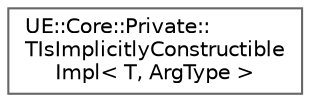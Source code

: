 digraph "Graphical Class Hierarchy"
{
 // INTERACTIVE_SVG=YES
 // LATEX_PDF_SIZE
  bgcolor="transparent";
  edge [fontname=Helvetica,fontsize=10,labelfontname=Helvetica,labelfontsize=10];
  node [fontname=Helvetica,fontsize=10,shape=box,height=0.2,width=0.4];
  rankdir="LR";
  Node0 [id="Node000000",label="UE::Core::Private::\lTIsImplicitlyConstructible\lImpl\< T, ArgType \>",height=0.2,width=0.4,color="grey40", fillcolor="white", style="filled",URL="$d0/d9e/structUE_1_1Core_1_1Private_1_1TIsImplicitlyConstructibleImpl_3_01T_00_01ArgType_01_4.html",tooltip=" "];
}
